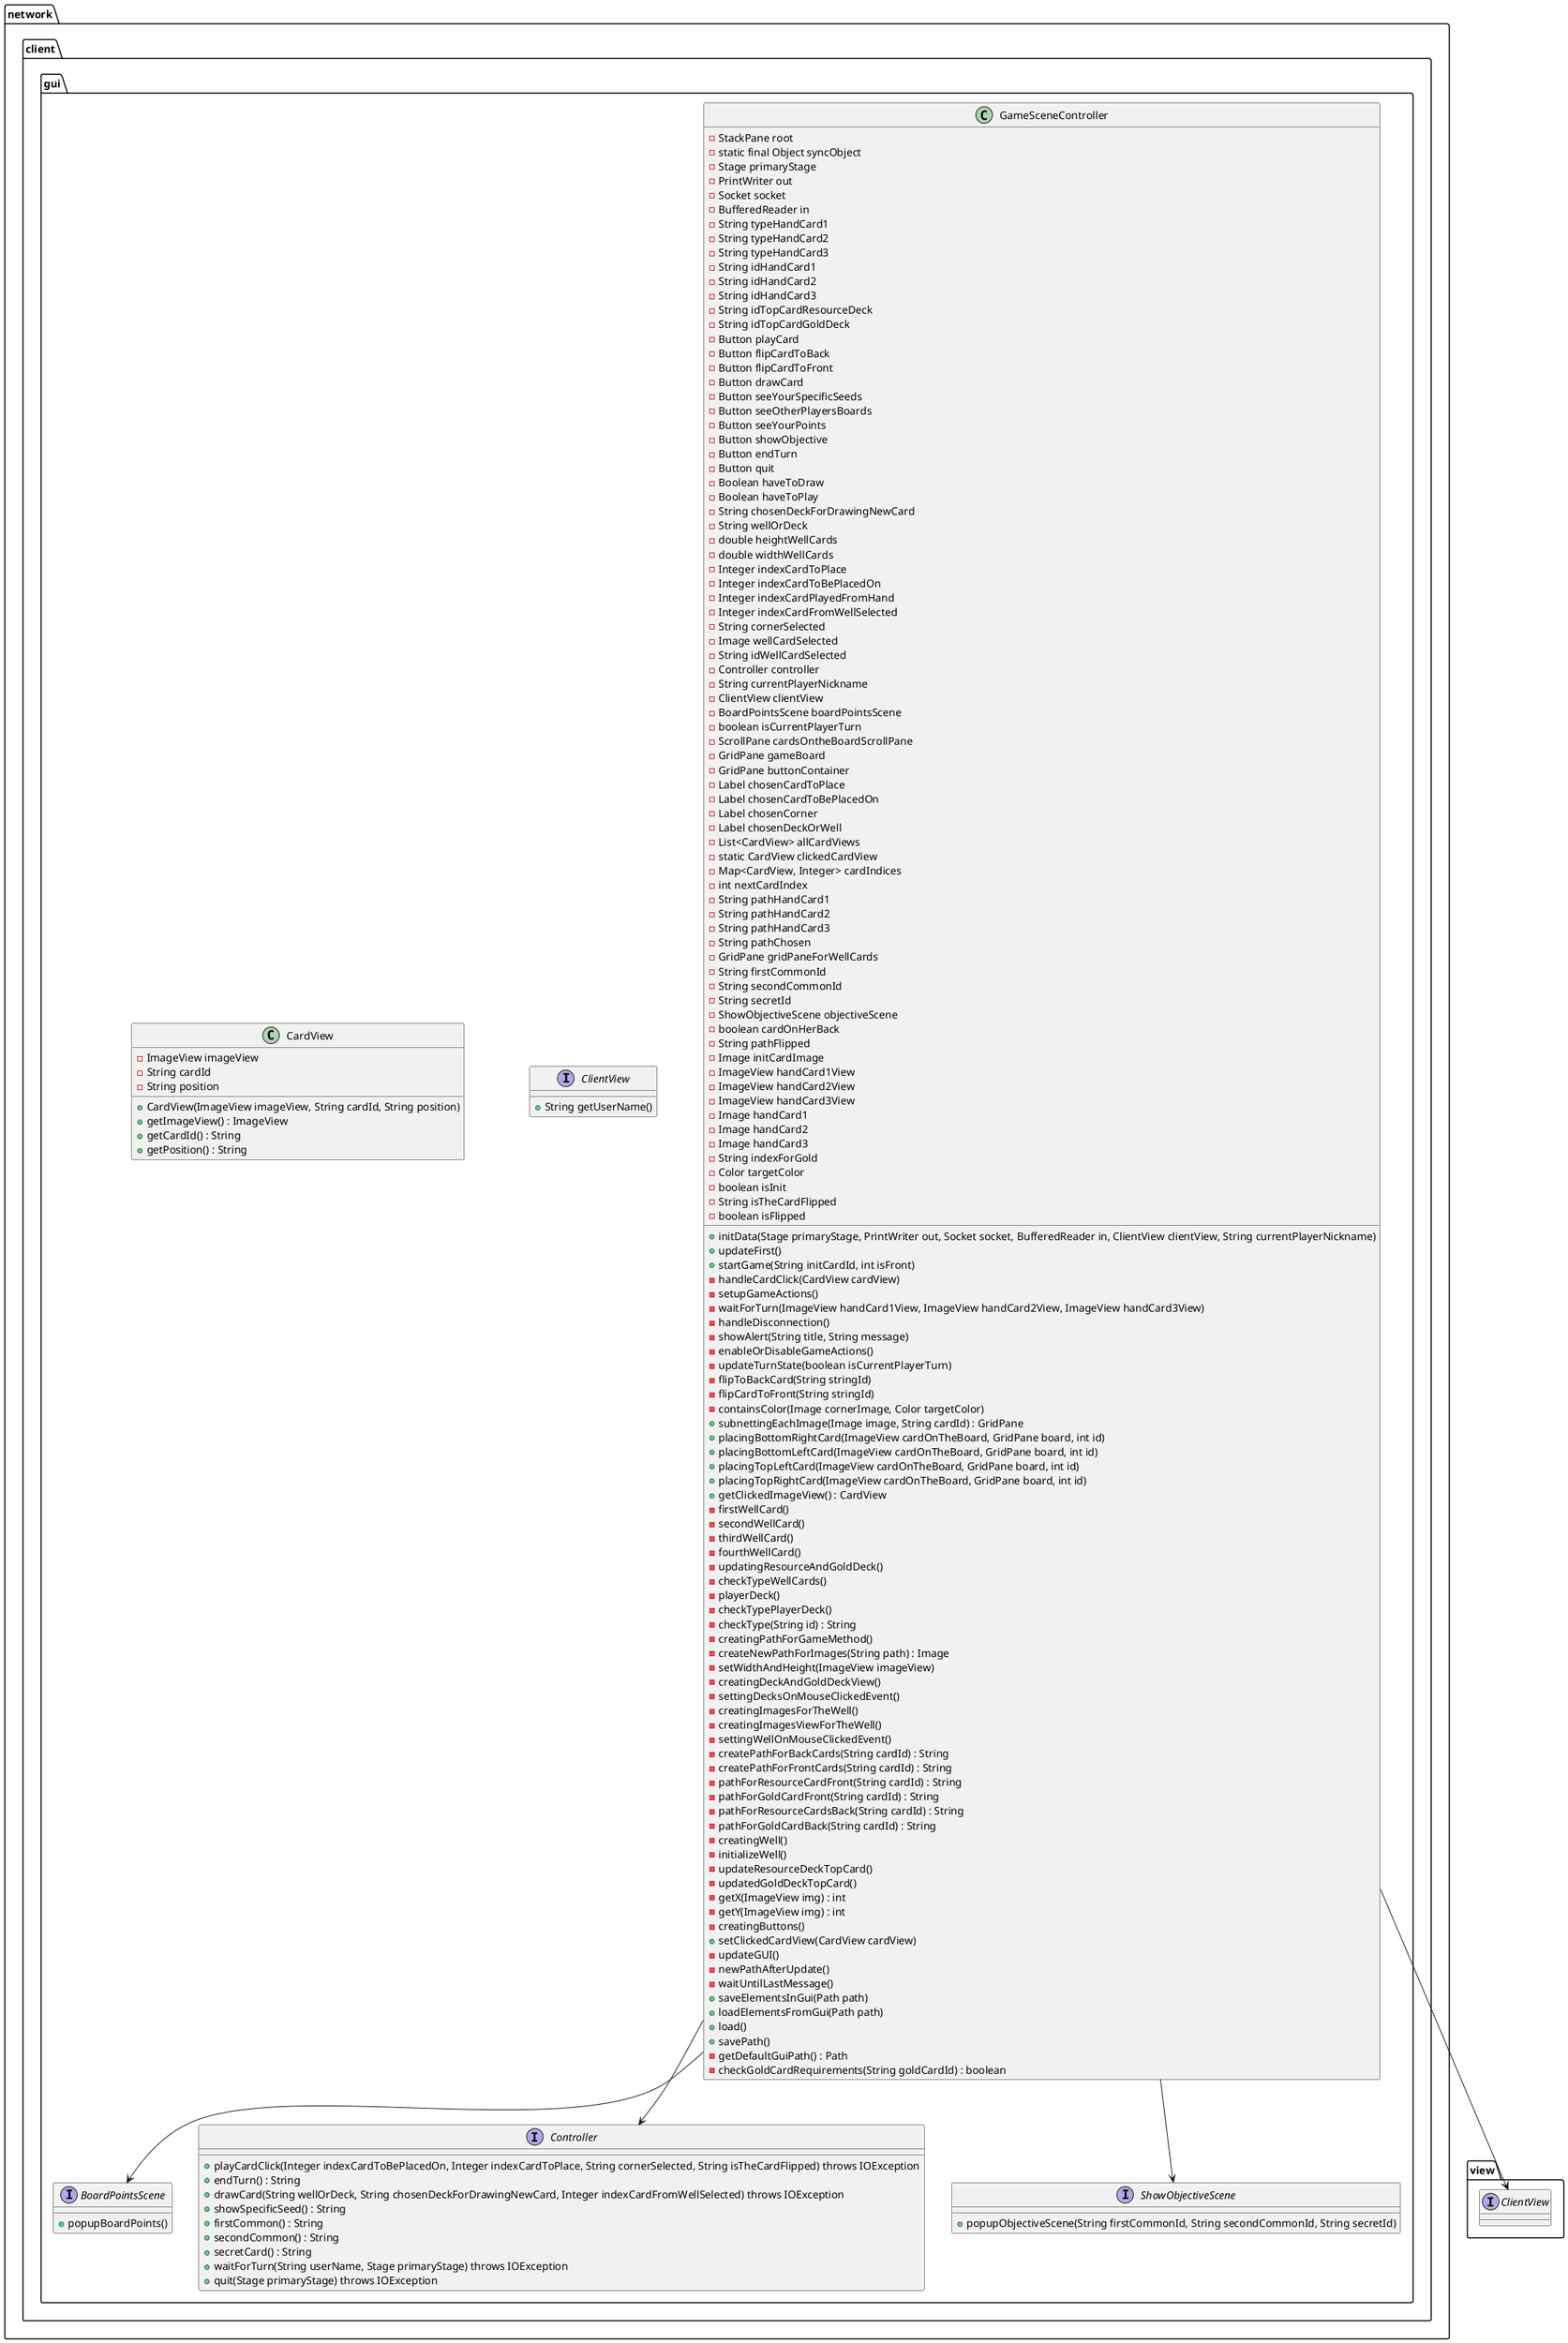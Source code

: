 @startuml
package network.client.gui {

class GameSceneController {
    - StackPane root
    - static final Object syncObject
    - Stage primaryStage
    - PrintWriter out
    - Socket socket
    - BufferedReader in
    - String typeHandCard1
    - String typeHandCard2
    - String typeHandCard3
    - String idHandCard1
    - String idHandCard2
    - String idHandCard3
    - String idTopCardResourceDeck
    - String idTopCardGoldDeck
    - Button playCard
    - Button flipCardToBack
    - Button flipCardToFront
    - Button drawCard
    - Button seeYourSpecificSeeds
    - Button seeOtherPlayersBoards
    - Button seeYourPoints
    - Button showObjective
    - Button endTurn
    - Button quit
    - Boolean haveToDraw
    - Boolean haveToPlay
    - String chosenDeckForDrawingNewCard
    - String wellOrDeck
    - double heightWellCards
    - double widthWellCards
    - Integer indexCardToPlace
    - Integer indexCardToBePlacedOn
    - Integer indexCardPlayedFromHand
    - Integer indexCardFromWellSelected
    - String cornerSelected
    - Image wellCardSelected
    - String idWellCardSelected
    - Controller controller
    - String currentPlayerNickname
    - ClientView clientView
    - BoardPointsScene boardPointsScene
    - boolean isCurrentPlayerTurn
    - ScrollPane cardsOntheBoardScrollPane
    - GridPane gameBoard
    - GridPane buttonContainer
    - Label chosenCardToPlace
    - Label chosenCardToBePlacedOn
    - Label chosenCorner
    - Label chosenDeckOrWell
    - List<CardView> allCardViews
    - static CardView clickedCardView
    - Map<CardView, Integer> cardIndices
    - int nextCardIndex
    - String pathHandCard1
    - String pathHandCard2
    - String pathHandCard3
    - String pathChosen
    - GridPane gridPaneForWellCards
    - String firstCommonId
    - String secondCommonId
    - String secretId
    - ShowObjectiveScene objectiveScene
    - boolean cardOnHerBack
    - String pathFlipped
    - Image initCardImage
    - ImageView handCard1View
    - ImageView handCard2View
    - ImageView handCard3View
    - Image handCard1
    - Image handCard2
    - Image handCard3
    - String indexForGold
    - Color targetColor
    - boolean isInit
    - String isTheCardFlipped
    - boolean isFlipped
    + initData(Stage primaryStage, PrintWriter out, Socket socket, BufferedReader in, ClientView clientView, String currentPlayerNickname)
    + updateFirst()
    + startGame(String initCardId, int isFront)
    - handleCardClick(CardView cardView)
    - setupGameActions()
    - waitForTurn(ImageView handCard1View, ImageView handCard2View, ImageView handCard3View)
    - handleDisconnection()
    - showAlert(String title, String message)
    - enableOrDisableGameActions()
    - updateTurnState(boolean isCurrentPlayerTurn)
    - flipToBackCard(String stringId)
    - flipCardToFront(String stringId)
    - containsColor(Image cornerImage, Color targetColor)
    + subnettingEachImage(Image image, String cardId) : GridPane
    + placingBottomRightCard(ImageView cardOnTheBoard, GridPane board, int id)
    + placingBottomLeftCard(ImageView cardOnTheBoard, GridPane board, int id)
    + placingTopLeftCard(ImageView cardOnTheBoard, GridPane board, int id)
    + placingTopRightCard(ImageView cardOnTheBoard, GridPane board, int id)
    + getClickedImageView() : CardView
    - firstWellCard()
    - secondWellCard()
    - thirdWellCard()
    - fourthWellCard()
    - updatingResourceAndGoldDeck()
    - checkTypeWellCards()
    - playerDeck()
    - checkTypePlayerDeck()
    - checkType(String id) : String
    - creatingPathForGameMethod()
    - createNewPathForImages(String path) : Image
    - setWidthAndHeight(ImageView imageView)
    - creatingDeckAndGoldDeckView()
    - settingDecksOnMouseClickedEvent()
    - creatingImagesForTheWell()
    - creatingImagesViewForTheWell()
    - settingWellOnMouseClickedEvent()
    - createPathForBackCards(String cardId) : String
    - createPathForFrontCards(String cardId) : String
    - pathForResourceCardFront(String cardId) : String
    - pathForGoldCardFront(String cardId) : String
    - pathForResourceCardsBack(String cardId) : String
    - pathForGoldCardBack(String cardId) : String
    - creatingWell()
    - initializeWell()
    - updateResourceDeckTopCard()
    - updatedGoldDeckTopCard()
    - getX(ImageView img) : int
    - getY(ImageView img) : int
    - creatingButtons()
    + setClickedCardView(CardView cardView)
    - updateGUI()
    - newPathAfterUpdate()
    - waitUntilLastMessage()
    + saveElementsInGui(Path path)
    + loadElementsFromGui(Path path)
    + load()
    + savePath()
    - getDefaultGuiPath() : Path
    - checkGoldCardRequirements(String goldCardId) : boolean
}

interface ClientView {
    + String getUserName()
}

interface BoardPointsScene {
    + popupBoardPoints()
}

interface Controller {
    + playCardClick(Integer indexCardToBePlacedOn, Integer indexCardToPlace, String cornerSelected, String isTheCardFlipped) throws IOException
    + endTurn() : String
    + drawCard(String wellOrDeck, String chosenDeckForDrawingNewCard, Integer indexCardFromWellSelected) throws IOException
    + showSpecificSeed() : String
    + firstCommon() : String
    + secondCommon() : String
    + secretCard() : String
    + waitForTurn(String userName, Stage primaryStage) throws IOException
    + quit(Stage primaryStage) throws IOException
}

interface ShowObjectiveScene {
    + popupObjectiveScene(String firstCommonId, String secondCommonId, String secretId)
}

class CardView {
    - ImageView imageView
    - String cardId
    - String position
    + CardView(ImageView imageView, String cardId, String position)
    + getImageView() : ImageView
    + getCardId() : String
    + getPosition() : String
}

}

package view {
    interface ClientView
}

network.client.gui.GameSceneController -down-> view.ClientView
network.client.gui.GameSceneController -down-> network.client.gui.BoardPointsScene
network.client.gui.GameSceneController -down-> network.client.gui.Controller
network.client.gui.GameSceneController -down-> network.client.gui.ShowObjectiveScene

}
@enduml